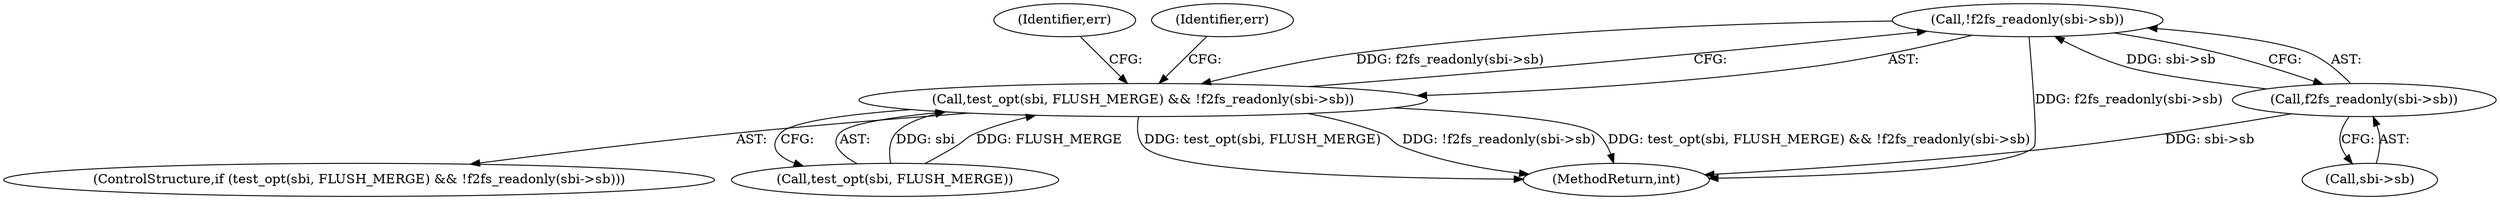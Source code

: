 digraph "0_linux_d4fdf8ba0e5808ba9ad6b44337783bd9935e0982@API" {
"1000254" [label="(Call,!f2fs_readonly(sbi->sb))"];
"1000255" [label="(Call,f2fs_readonly(sbi->sb))"];
"1000250" [label="(Call,test_opt(sbi, FLUSH_MERGE) && !f2fs_readonly(sbi->sb))"];
"1000255" [label="(Call,f2fs_readonly(sbi->sb))"];
"1000256" [label="(Call,sbi->sb)"];
"1000254" [label="(Call,!f2fs_readonly(sbi->sb))"];
"1000316" [label="(MethodReturn,int)"];
"1000261" [label="(Identifier,err)"];
"1000250" [label="(Call,test_opt(sbi, FLUSH_MERGE) && !f2fs_readonly(sbi->sb))"];
"1000249" [label="(ControlStructure,if (test_opt(sbi, FLUSH_MERGE) && !f2fs_readonly(sbi->sb)))"];
"1000269" [label="(Identifier,err)"];
"1000251" [label="(Call,test_opt(sbi, FLUSH_MERGE))"];
"1000254" -> "1000250"  [label="AST: "];
"1000254" -> "1000255"  [label="CFG: "];
"1000255" -> "1000254"  [label="AST: "];
"1000250" -> "1000254"  [label="CFG: "];
"1000254" -> "1000316"  [label="DDG: f2fs_readonly(sbi->sb)"];
"1000254" -> "1000250"  [label="DDG: f2fs_readonly(sbi->sb)"];
"1000255" -> "1000254"  [label="DDG: sbi->sb"];
"1000255" -> "1000256"  [label="CFG: "];
"1000256" -> "1000255"  [label="AST: "];
"1000255" -> "1000316"  [label="DDG: sbi->sb"];
"1000250" -> "1000249"  [label="AST: "];
"1000250" -> "1000251"  [label="CFG: "];
"1000251" -> "1000250"  [label="AST: "];
"1000261" -> "1000250"  [label="CFG: "];
"1000269" -> "1000250"  [label="CFG: "];
"1000250" -> "1000316"  [label="DDG: test_opt(sbi, FLUSH_MERGE)"];
"1000250" -> "1000316"  [label="DDG: !f2fs_readonly(sbi->sb)"];
"1000250" -> "1000316"  [label="DDG: test_opt(sbi, FLUSH_MERGE) && !f2fs_readonly(sbi->sb)"];
"1000251" -> "1000250"  [label="DDG: sbi"];
"1000251" -> "1000250"  [label="DDG: FLUSH_MERGE"];
}
